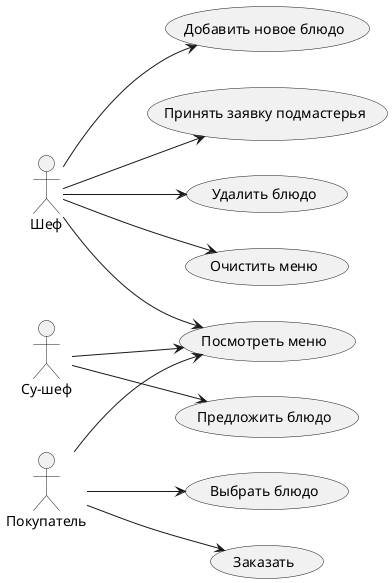 @startuml
left to right direction
:Су-шеф: as oguzok
:Шеф: as chef
:Покупатель: as guest

(Посмотреть меню) as (getMenu)
(Выбрать блюдо) as (choseDish)
(Заказать) as (makeOrder)
(Предложить блюдо) as (offerDish)
(Добавить новое блюдо) as (addNewDish)
(Принять заявку подмастерья) as (acceptOffer)
(Удалить блюдо) as (deleteDish)
(Очистить меню) as (broke)
guest --> (getMenu)
guest --> (choseDish)
guest --> (makeOrder)
oguzok --> (getMenu)
oguzok --> (offerDish)
chef --> (getMenu)
chef --> (addNewDish)
chef --> (acceptOffer)
chef --> (deleteDish)
chef --> (broke)
@enduml